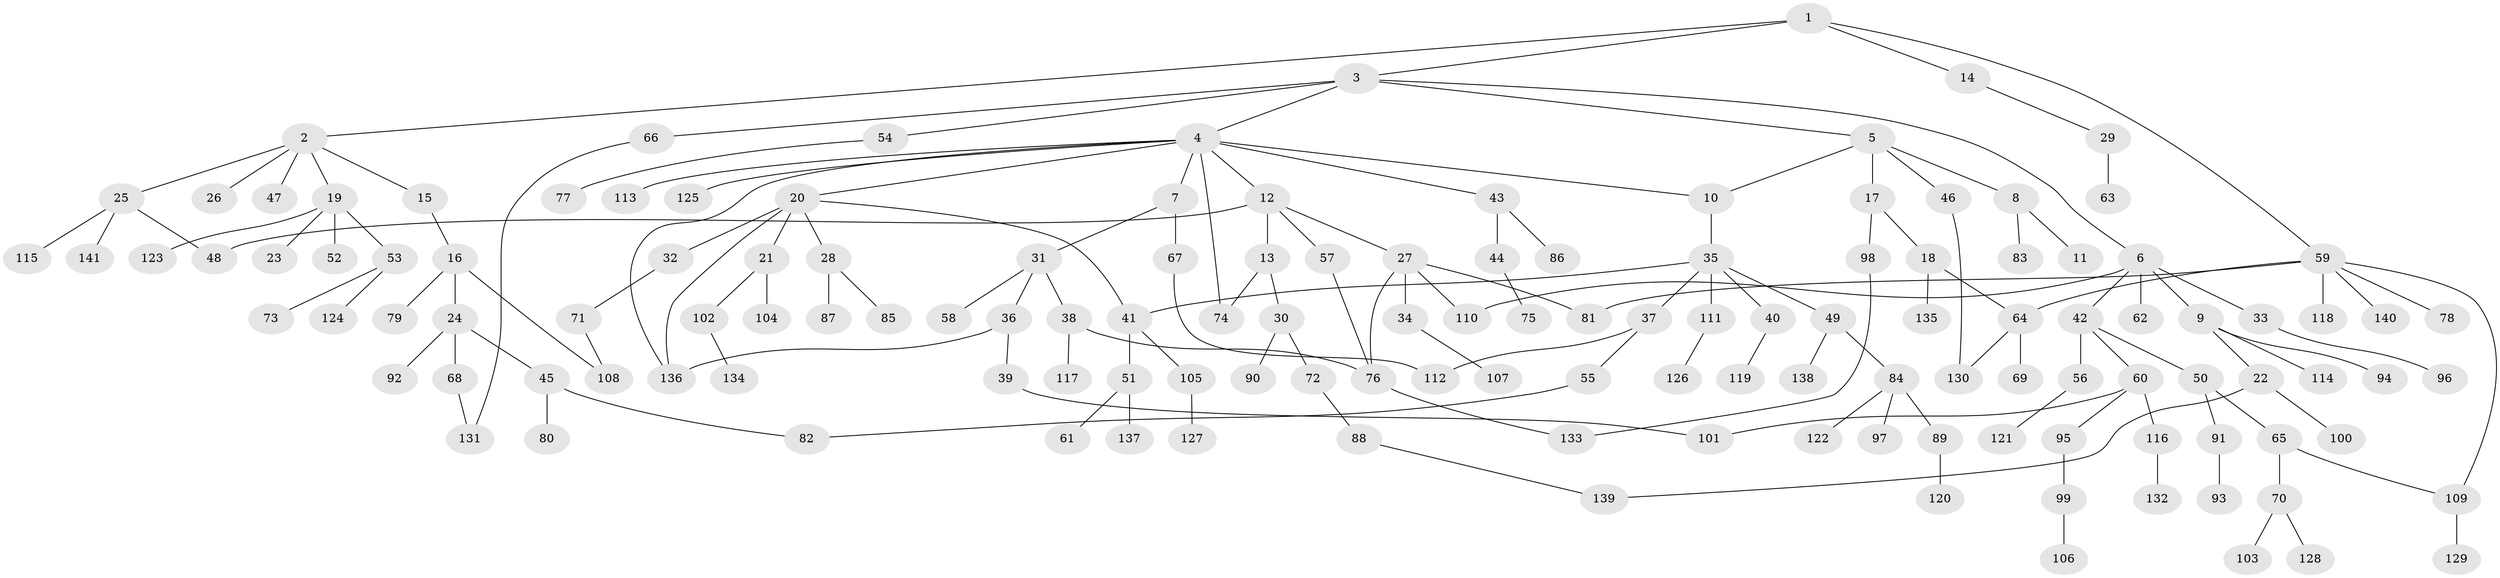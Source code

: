// coarse degree distribution, {4: 0.07291666666666667, 6: 0.041666666666666664, 10: 0.010416666666666666, 3: 0.11458333333333333, 5: 0.0625, 1: 0.4270833333333333, 2: 0.25, 7: 0.020833333333333332}
// Generated by graph-tools (version 1.1) at 2025/41/03/06/25 10:41:31]
// undirected, 141 vertices, 160 edges
graph export_dot {
graph [start="1"]
  node [color=gray90,style=filled];
  1;
  2;
  3;
  4;
  5;
  6;
  7;
  8;
  9;
  10;
  11;
  12;
  13;
  14;
  15;
  16;
  17;
  18;
  19;
  20;
  21;
  22;
  23;
  24;
  25;
  26;
  27;
  28;
  29;
  30;
  31;
  32;
  33;
  34;
  35;
  36;
  37;
  38;
  39;
  40;
  41;
  42;
  43;
  44;
  45;
  46;
  47;
  48;
  49;
  50;
  51;
  52;
  53;
  54;
  55;
  56;
  57;
  58;
  59;
  60;
  61;
  62;
  63;
  64;
  65;
  66;
  67;
  68;
  69;
  70;
  71;
  72;
  73;
  74;
  75;
  76;
  77;
  78;
  79;
  80;
  81;
  82;
  83;
  84;
  85;
  86;
  87;
  88;
  89;
  90;
  91;
  92;
  93;
  94;
  95;
  96;
  97;
  98;
  99;
  100;
  101;
  102;
  103;
  104;
  105;
  106;
  107;
  108;
  109;
  110;
  111;
  112;
  113;
  114;
  115;
  116;
  117;
  118;
  119;
  120;
  121;
  122;
  123;
  124;
  125;
  126;
  127;
  128;
  129;
  130;
  131;
  132;
  133;
  134;
  135;
  136;
  137;
  138;
  139;
  140;
  141;
  1 -- 2;
  1 -- 3;
  1 -- 14;
  1 -- 59;
  2 -- 15;
  2 -- 19;
  2 -- 25;
  2 -- 26;
  2 -- 47;
  3 -- 4;
  3 -- 5;
  3 -- 6;
  3 -- 54;
  3 -- 66;
  4 -- 7;
  4 -- 10;
  4 -- 12;
  4 -- 20;
  4 -- 43;
  4 -- 113;
  4 -- 125;
  4 -- 136;
  4 -- 74;
  5 -- 8;
  5 -- 17;
  5 -- 46;
  5 -- 10;
  6 -- 9;
  6 -- 33;
  6 -- 42;
  6 -- 62;
  6 -- 110;
  7 -- 31;
  7 -- 67;
  8 -- 11;
  8 -- 83;
  9 -- 22;
  9 -- 94;
  9 -- 114;
  10 -- 35;
  12 -- 13;
  12 -- 27;
  12 -- 48;
  12 -- 57;
  13 -- 30;
  13 -- 74;
  14 -- 29;
  15 -- 16;
  16 -- 24;
  16 -- 79;
  16 -- 108;
  17 -- 18;
  17 -- 98;
  18 -- 64;
  18 -- 135;
  19 -- 23;
  19 -- 52;
  19 -- 53;
  19 -- 123;
  20 -- 21;
  20 -- 28;
  20 -- 32;
  20 -- 41;
  20 -- 136;
  21 -- 102;
  21 -- 104;
  22 -- 100;
  22 -- 139;
  24 -- 45;
  24 -- 68;
  24 -- 92;
  25 -- 115;
  25 -- 141;
  25 -- 48;
  27 -- 34;
  27 -- 76;
  27 -- 81;
  27 -- 110;
  28 -- 85;
  28 -- 87;
  29 -- 63;
  30 -- 72;
  30 -- 90;
  31 -- 36;
  31 -- 38;
  31 -- 58;
  32 -- 71;
  33 -- 96;
  34 -- 107;
  35 -- 37;
  35 -- 40;
  35 -- 49;
  35 -- 111;
  35 -- 41;
  36 -- 39;
  36 -- 136;
  37 -- 55;
  37 -- 112;
  38 -- 117;
  38 -- 76;
  39 -- 101;
  40 -- 119;
  41 -- 51;
  41 -- 105;
  42 -- 50;
  42 -- 56;
  42 -- 60;
  43 -- 44;
  43 -- 86;
  44 -- 75;
  45 -- 80;
  45 -- 82;
  46 -- 130;
  49 -- 84;
  49 -- 138;
  50 -- 65;
  50 -- 91;
  51 -- 61;
  51 -- 137;
  53 -- 73;
  53 -- 124;
  54 -- 77;
  55 -- 82;
  56 -- 121;
  57 -- 76;
  59 -- 78;
  59 -- 81;
  59 -- 109;
  59 -- 118;
  59 -- 140;
  59 -- 64;
  60 -- 95;
  60 -- 101;
  60 -- 116;
  64 -- 69;
  64 -- 130;
  65 -- 70;
  65 -- 109;
  66 -- 131;
  67 -- 112;
  68 -- 131;
  70 -- 103;
  70 -- 128;
  71 -- 108;
  72 -- 88;
  76 -- 133;
  84 -- 89;
  84 -- 97;
  84 -- 122;
  88 -- 139;
  89 -- 120;
  91 -- 93;
  95 -- 99;
  98 -- 133;
  99 -- 106;
  102 -- 134;
  105 -- 127;
  109 -- 129;
  111 -- 126;
  116 -- 132;
}
